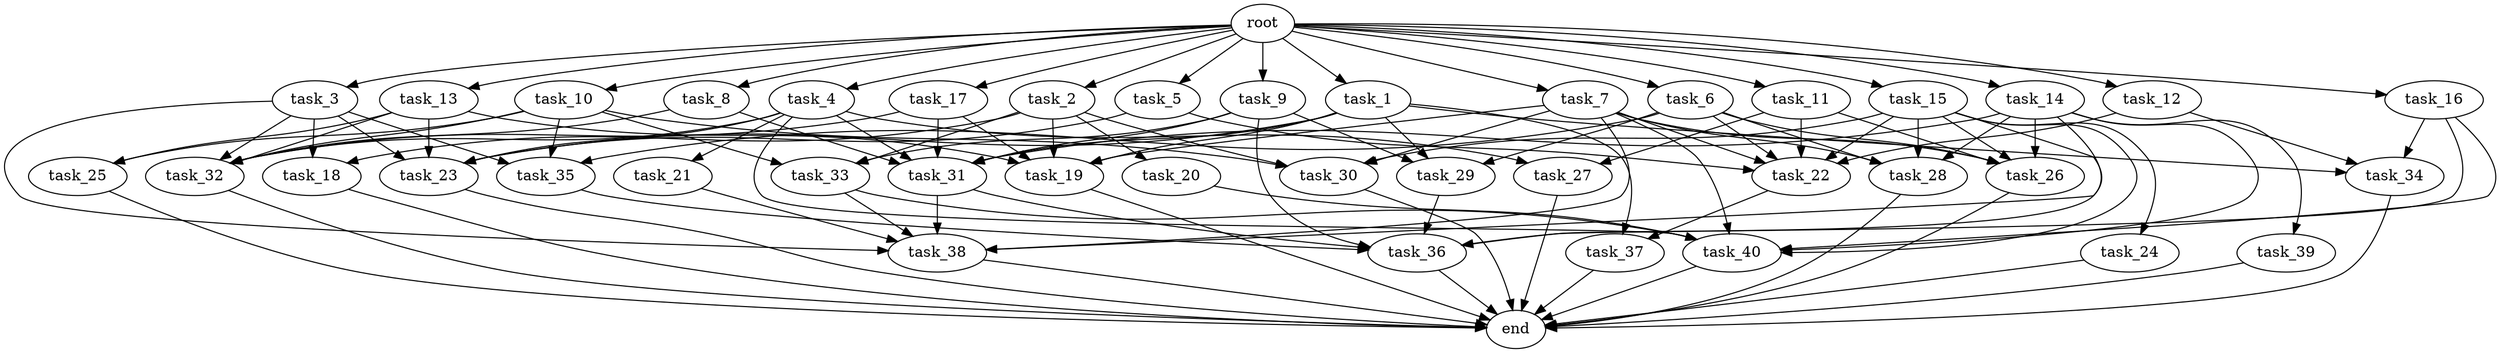 digraph G {
  root [size="0.000000e+00"];
  task_1 [size="1.533109e+10"];
  task_2 [size="6.077761e+10"];
  task_3 [size="5.432676e+10"];
  task_4 [size="1.487120e+09"];
  task_5 [size="6.677092e+09"];
  task_6 [size="4.856609e+09"];
  task_7 [size="3.316263e+10"];
  task_8 [size="4.597518e+10"];
  task_9 [size="2.336049e+10"];
  task_10 [size="7.561704e+10"];
  task_11 [size="3.713175e+10"];
  task_12 [size="8.936905e+10"];
  task_13 [size="8.308605e+09"];
  task_14 [size="3.184156e+10"];
  task_15 [size="4.442149e+10"];
  task_16 [size="9.332410e+09"];
  task_17 [size="2.227484e+10"];
  task_18 [size="6.639158e+10"];
  task_19 [size="6.920521e+09"];
  task_20 [size="5.877871e+10"];
  task_21 [size="5.518819e+10"];
  task_22 [size="1.400994e+10"];
  task_23 [size="2.200300e+10"];
  task_24 [size="2.059364e+09"];
  task_25 [size="2.804248e+10"];
  task_26 [size="4.789627e+10"];
  task_27 [size="3.985284e+10"];
  task_28 [size="6.138192e+10"];
  task_29 [size="6.401837e+10"];
  task_30 [size="8.488946e+10"];
  task_31 [size="2.958314e+10"];
  task_32 [size="3.013639e+10"];
  task_33 [size="7.738946e+10"];
  task_34 [size="4.989473e+10"];
  task_35 [size="9.094070e+10"];
  task_36 [size="3.231763e+10"];
  task_37 [size="8.764518e+10"];
  task_38 [size="9.249378e+08"];
  task_39 [size="2.820560e+10"];
  task_40 [size="1.842673e+10"];
  end [size="0.000000e+00"];

  root -> task_1 [size="1.000000e-12"];
  root -> task_2 [size="1.000000e-12"];
  root -> task_3 [size="1.000000e-12"];
  root -> task_4 [size="1.000000e-12"];
  root -> task_5 [size="1.000000e-12"];
  root -> task_6 [size="1.000000e-12"];
  root -> task_7 [size="1.000000e-12"];
  root -> task_8 [size="1.000000e-12"];
  root -> task_9 [size="1.000000e-12"];
  root -> task_10 [size="1.000000e-12"];
  root -> task_11 [size="1.000000e-12"];
  root -> task_12 [size="1.000000e-12"];
  root -> task_13 [size="1.000000e-12"];
  root -> task_14 [size="1.000000e-12"];
  root -> task_15 [size="1.000000e-12"];
  root -> task_16 [size="1.000000e-12"];
  root -> task_17 [size="1.000000e-12"];
  task_1 -> task_19 [size="1.384104e+07"];
  task_1 -> task_23 [size="4.400600e+07"];
  task_1 -> task_29 [size="2.133946e+08"];
  task_1 -> task_31 [size="4.930523e+07"];
  task_1 -> task_34 [size="1.663158e+08"];
  task_1 -> task_37 [size="4.382259e+08"];
  task_2 -> task_18 [size="3.319579e+08"];
  task_2 -> task_19 [size="1.384104e+07"];
  task_2 -> task_20 [size="5.877871e+08"];
  task_2 -> task_30 [size="2.122237e+08"];
  task_2 -> task_33 [size="2.579649e+08"];
  task_3 -> task_18 [size="3.319579e+08"];
  task_3 -> task_23 [size="4.400600e+07"];
  task_3 -> task_32 [size="5.022731e+07"];
  task_3 -> task_35 [size="3.031357e+08"];
  task_3 -> task_38 [size="1.541563e+06"];
  task_4 -> task_21 [size="5.518819e+08"];
  task_4 -> task_23 [size="4.400600e+07"];
  task_4 -> task_27 [size="1.992642e+08"];
  task_4 -> task_31 [size="4.930523e+07"];
  task_4 -> task_32 [size="5.022731e+07"];
  task_4 -> task_40 [size="2.632390e+07"];
  task_5 -> task_22 [size="2.334990e+07"];
  task_5 -> task_23 [size="4.400600e+07"];
  task_6 -> task_22 [size="2.334990e+07"];
  task_6 -> task_26 [size="9.579255e+07"];
  task_6 -> task_28 [size="1.534548e+08"];
  task_6 -> task_29 [size="2.133946e+08"];
  task_6 -> task_35 [size="3.031357e+08"];
  task_7 -> task_19 [size="1.384104e+07"];
  task_7 -> task_22 [size="2.334990e+07"];
  task_7 -> task_26 [size="9.579255e+07"];
  task_7 -> task_28 [size="1.534548e+08"];
  task_7 -> task_30 [size="2.122237e+08"];
  task_7 -> task_38 [size="1.541563e+06"];
  task_7 -> task_40 [size="2.632390e+07"];
  task_8 -> task_31 [size="4.930523e+07"];
  task_8 -> task_32 [size="5.022731e+07"];
  task_9 -> task_29 [size="2.133946e+08"];
  task_9 -> task_31 [size="4.930523e+07"];
  task_9 -> task_33 [size="2.579649e+08"];
  task_9 -> task_36 [size="5.386272e+07"];
  task_10 -> task_25 [size="1.402124e+08"];
  task_10 -> task_30 [size="2.122237e+08"];
  task_10 -> task_32 [size="5.022731e+07"];
  task_10 -> task_33 [size="2.579649e+08"];
  task_10 -> task_35 [size="3.031357e+08"];
  task_11 -> task_22 [size="2.334990e+07"];
  task_11 -> task_26 [size="9.579255e+07"];
  task_11 -> task_27 [size="1.992642e+08"];
  task_12 -> task_22 [size="2.334990e+07"];
  task_12 -> task_34 [size="1.663158e+08"];
  task_13 -> task_19 [size="1.384104e+07"];
  task_13 -> task_23 [size="4.400600e+07"];
  task_13 -> task_25 [size="1.402124e+08"];
  task_13 -> task_32 [size="5.022731e+07"];
  task_14 -> task_26 [size="9.579255e+07"];
  task_14 -> task_28 [size="1.534548e+08"];
  task_14 -> task_31 [size="4.930523e+07"];
  task_14 -> task_38 [size="1.541563e+06"];
  task_14 -> task_39 [size="2.820560e+08"];
  task_14 -> task_40 [size="2.632390e+07"];
  task_15 -> task_22 [size="2.334990e+07"];
  task_15 -> task_24 [size="2.059364e+07"];
  task_15 -> task_26 [size="9.579255e+07"];
  task_15 -> task_28 [size="1.534548e+08"];
  task_15 -> task_30 [size="2.122237e+08"];
  task_15 -> task_36 [size="5.386272e+07"];
  task_15 -> task_40 [size="2.632390e+07"];
  task_16 -> task_34 [size="1.663158e+08"];
  task_16 -> task_36 [size="5.386272e+07"];
  task_16 -> task_40 [size="2.632390e+07"];
  task_17 -> task_19 [size="1.384104e+07"];
  task_17 -> task_31 [size="4.930523e+07"];
  task_17 -> task_32 [size="5.022731e+07"];
  task_18 -> end [size="1.000000e-12"];
  task_19 -> end [size="1.000000e-12"];
  task_20 -> task_40 [size="2.632390e+07"];
  task_21 -> task_38 [size="1.541563e+06"];
  task_22 -> task_37 [size="4.382259e+08"];
  task_23 -> end [size="1.000000e-12"];
  task_24 -> end [size="1.000000e-12"];
  task_25 -> end [size="1.000000e-12"];
  task_26 -> end [size="1.000000e-12"];
  task_27 -> end [size="1.000000e-12"];
  task_28 -> end [size="1.000000e-12"];
  task_29 -> task_36 [size="5.386272e+07"];
  task_30 -> end [size="1.000000e-12"];
  task_31 -> task_36 [size="5.386272e+07"];
  task_31 -> task_38 [size="1.541563e+06"];
  task_32 -> end [size="1.000000e-12"];
  task_33 -> task_38 [size="1.541563e+06"];
  task_33 -> task_40 [size="2.632390e+07"];
  task_34 -> end [size="1.000000e-12"];
  task_35 -> task_36 [size="5.386272e+07"];
  task_36 -> end [size="1.000000e-12"];
  task_37 -> end [size="1.000000e-12"];
  task_38 -> end [size="1.000000e-12"];
  task_39 -> end [size="1.000000e-12"];
  task_40 -> end [size="1.000000e-12"];
}
